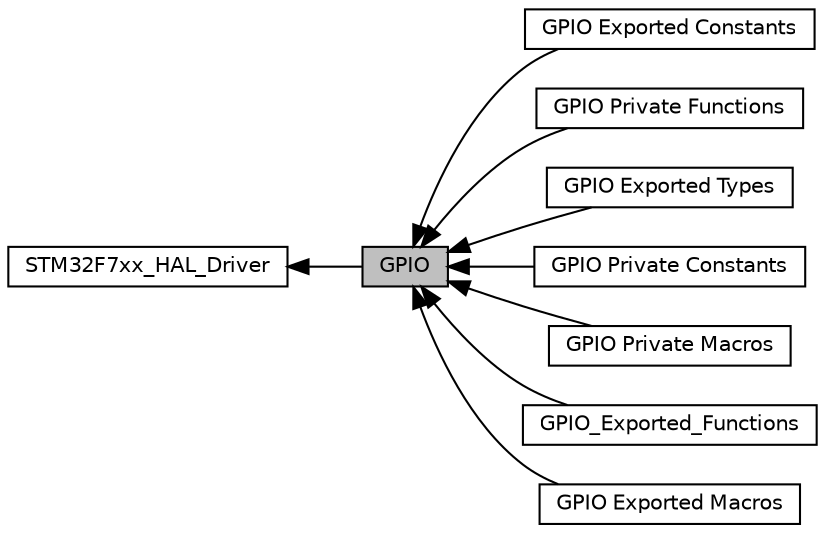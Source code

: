 digraph "GPIO"
{
  edge [fontname="Helvetica",fontsize="10",labelfontname="Helvetica",labelfontsize="10"];
  node [fontname="Helvetica",fontsize="10",shape=record];
  rankdir=LR;
  Node3 [label="GPIO Exported Constants",height=0.2,width=0.4,color="black", fillcolor="white", style="filled",URL="$group___g_p_i_o___exported___constants.html"];
  Node7 [label="GPIO Private Functions",height=0.2,width=0.4,color="black", fillcolor="white", style="filled",URL="$group___g_p_i_o___private___functions.html"];
  Node2 [label="GPIO Exported Types",height=0.2,width=0.4,color="black", fillcolor="white", style="filled",URL="$group___g_p_i_o___exported___types.html"];
  Node5 [label="GPIO Private Constants",height=0.2,width=0.4,color="black", fillcolor="white", style="filled",URL="$group___g_p_i_o___private___constants.html"];
  Node1 [label="STM32F7xx_HAL_Driver",height=0.2,width=0.4,color="black", fillcolor="white", style="filled",URL="$group___s_t_m32_f7xx___h_a_l___driver.html"];
  Node6 [label="GPIO Private Macros",height=0.2,width=0.4,color="black", fillcolor="white", style="filled",URL="$group___g_p_i_o___private___macros.html"];
  Node8 [label="GPIO_Exported_Functions",height=0.2,width=0.4,color="black", fillcolor="white", style="filled",URL="$group___g_p_i_o___exported___functions.html"];
  Node0 [label="GPIO",height=0.2,width=0.4,color="black", fillcolor="grey75", style="filled", fontcolor="black"];
  Node4 [label="GPIO Exported Macros",height=0.2,width=0.4,color="black", fillcolor="white", style="filled",URL="$group___g_p_i_o___exported___macros.html"];
  Node1->Node0 [shape=plaintext, dir="back", style="solid"];
  Node0->Node2 [shape=plaintext, dir="back", style="solid"];
  Node0->Node3 [shape=plaintext, dir="back", style="solid"];
  Node0->Node4 [shape=plaintext, dir="back", style="solid"];
  Node0->Node5 [shape=plaintext, dir="back", style="solid"];
  Node0->Node6 [shape=plaintext, dir="back", style="solid"];
  Node0->Node7 [shape=plaintext, dir="back", style="solid"];
  Node0->Node8 [shape=plaintext, dir="back", style="solid"];
}

